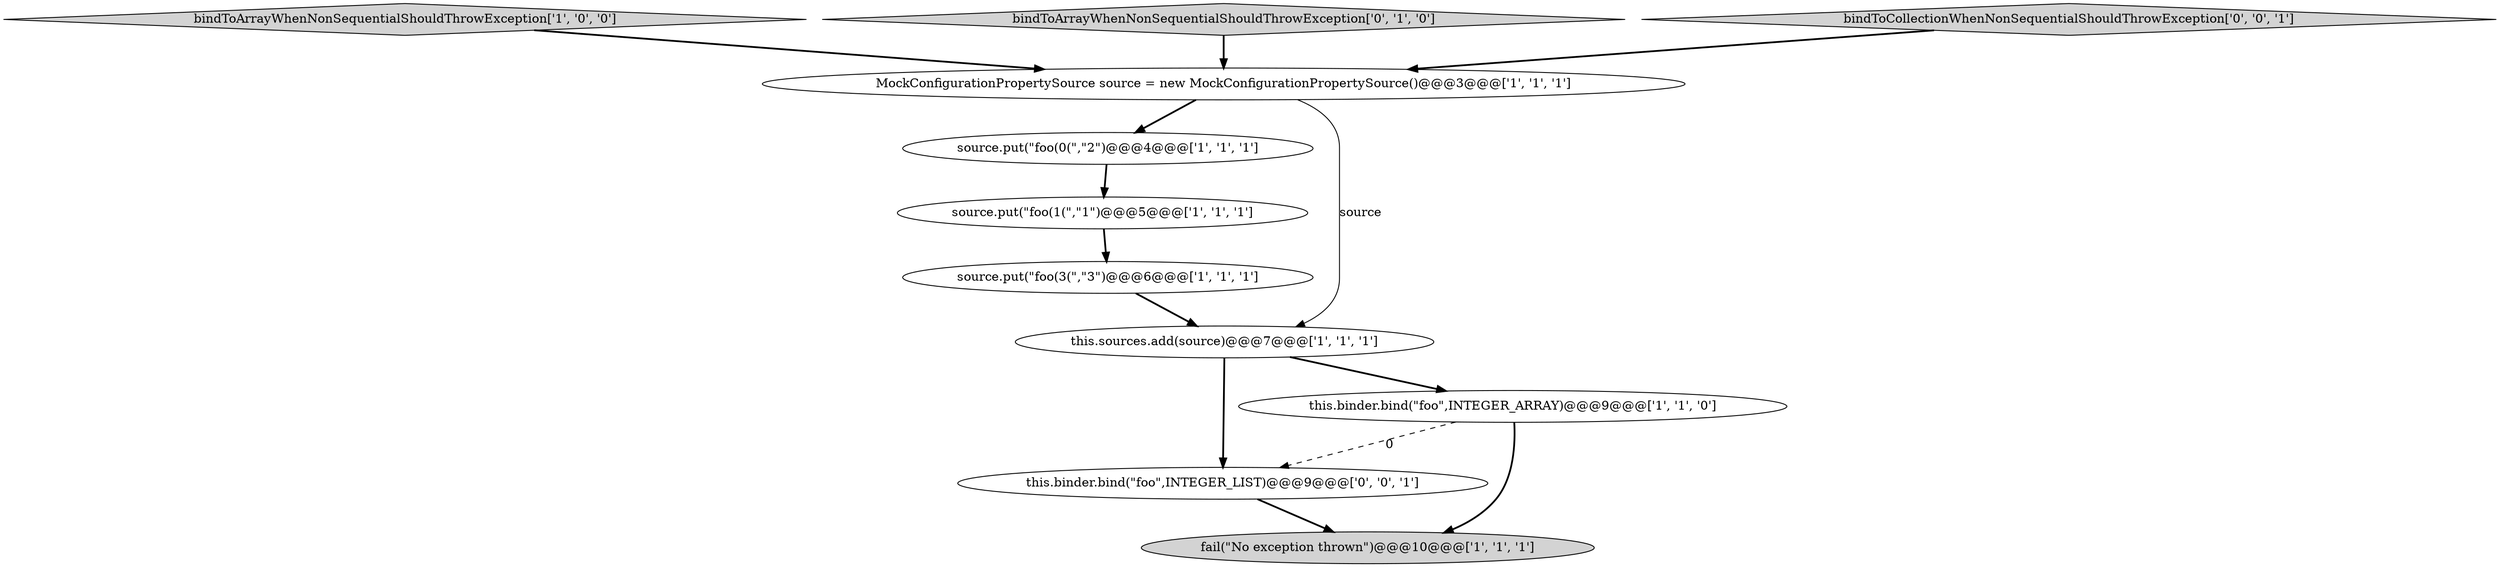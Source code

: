 digraph {
0 [style = filled, label = "bindToArrayWhenNonSequentialShouldThrowException['1', '0', '0']", fillcolor = lightgray, shape = diamond image = "AAA0AAABBB1BBB"];
7 [style = filled, label = "source.put(\"foo(1(\",\"1\")@@@5@@@['1', '1', '1']", fillcolor = white, shape = ellipse image = "AAA0AAABBB1BBB"];
9 [style = filled, label = "this.binder.bind(\"foo\",INTEGER_LIST)@@@9@@@['0', '0', '1']", fillcolor = white, shape = ellipse image = "AAA0AAABBB3BBB"];
8 [style = filled, label = "bindToArrayWhenNonSequentialShouldThrowException['0', '1', '0']", fillcolor = lightgray, shape = diamond image = "AAA0AAABBB2BBB"];
5 [style = filled, label = "source.put(\"foo(0(\",\"2\")@@@4@@@['1', '1', '1']", fillcolor = white, shape = ellipse image = "AAA0AAABBB1BBB"];
3 [style = filled, label = "fail(\"No exception thrown\")@@@10@@@['1', '1', '1']", fillcolor = lightgray, shape = ellipse image = "AAA0AAABBB1BBB"];
10 [style = filled, label = "bindToCollectionWhenNonSequentialShouldThrowException['0', '0', '1']", fillcolor = lightgray, shape = diamond image = "AAA0AAABBB3BBB"];
1 [style = filled, label = "MockConfigurationPropertySource source = new MockConfigurationPropertySource()@@@3@@@['1', '1', '1']", fillcolor = white, shape = ellipse image = "AAA0AAABBB1BBB"];
4 [style = filled, label = "source.put(\"foo(3(\",\"3\")@@@6@@@['1', '1', '1']", fillcolor = white, shape = ellipse image = "AAA0AAABBB1BBB"];
2 [style = filled, label = "this.sources.add(source)@@@7@@@['1', '1', '1']", fillcolor = white, shape = ellipse image = "AAA0AAABBB1BBB"];
6 [style = filled, label = "this.binder.bind(\"foo\",INTEGER_ARRAY)@@@9@@@['1', '1', '0']", fillcolor = white, shape = ellipse image = "AAA0AAABBB1BBB"];
1->5 [style = bold, label=""];
8->1 [style = bold, label=""];
5->7 [style = bold, label=""];
6->3 [style = bold, label=""];
9->3 [style = bold, label=""];
1->2 [style = solid, label="source"];
4->2 [style = bold, label=""];
7->4 [style = bold, label=""];
2->9 [style = bold, label=""];
10->1 [style = bold, label=""];
2->6 [style = bold, label=""];
0->1 [style = bold, label=""];
6->9 [style = dashed, label="0"];
}

